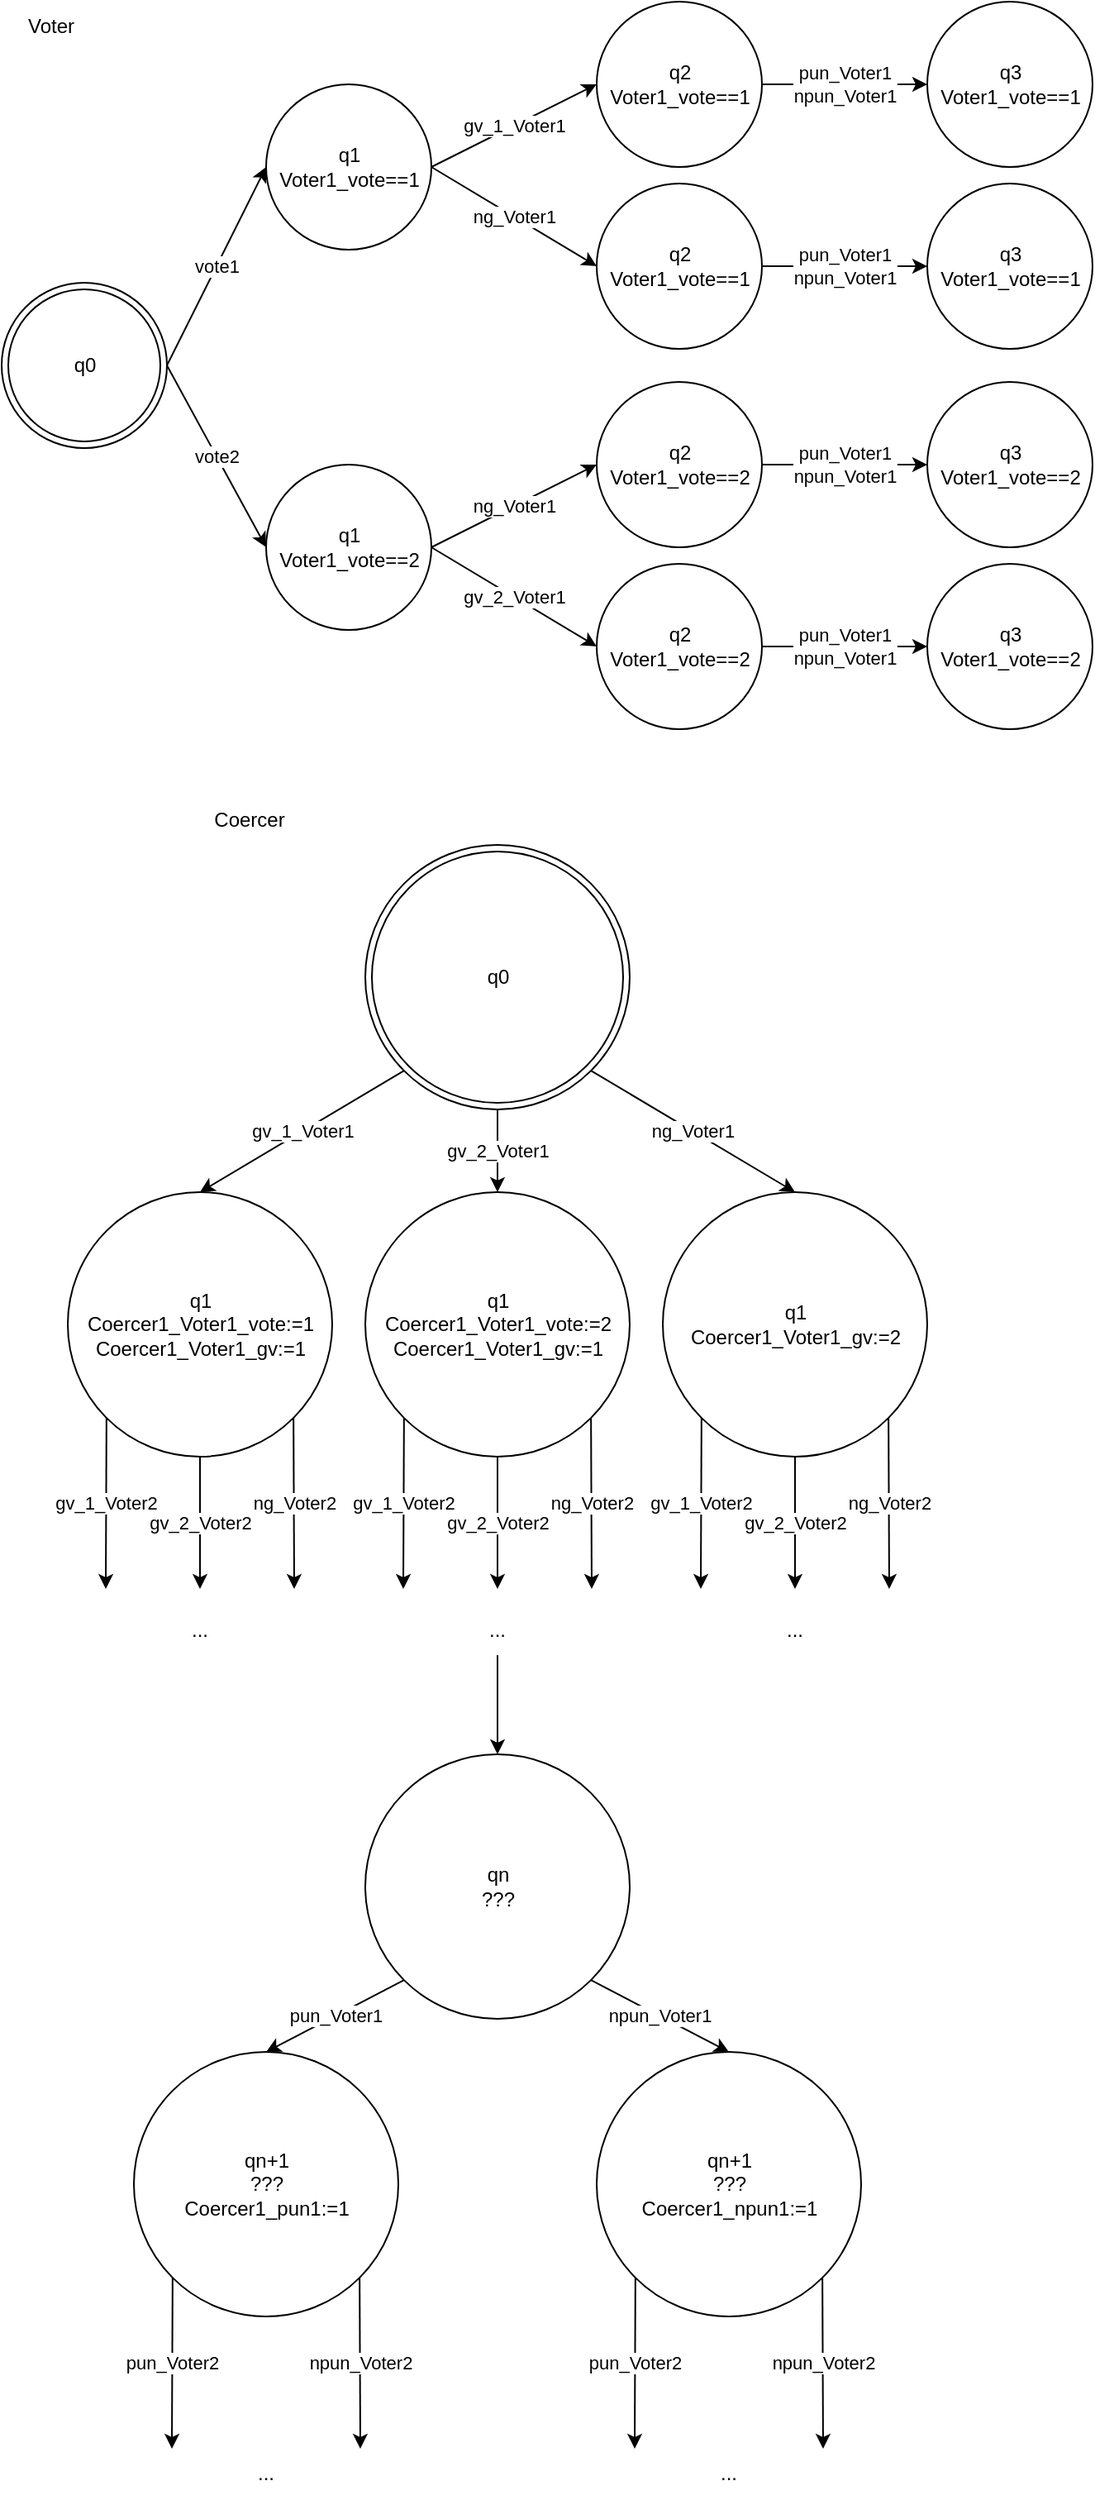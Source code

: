 <mxfile>
    <diagram id="Nii93QJuHP6GY2YIdgYS" name="Page-1">
        <mxGraphModel dx="983" dy="1293" grid="1" gridSize="10" guides="1" tooltips="1" connect="1" arrows="1" fold="1" page="1" pageScale="1" pageWidth="850" pageHeight="1100" math="0" shadow="0">
            <root>
                <mxCell id="0"/>
                <mxCell id="1" parent="0"/>
                <mxCell id="10" value="Voter" style="text;html=1;strokeColor=none;fillColor=none;align=center;verticalAlign=middle;whiteSpace=wrap;rounded=0;" parent="1" vertex="1">
                    <mxGeometry x="40" y="40" width="60" height="30" as="geometry"/>
                </mxCell>
                <mxCell id="35" value="vote1" style="edgeStyle=none;html=1;exitX=1;exitY=0.5;exitDx=0;exitDy=0;entryX=0;entryY=0.5;entryDx=0;entryDy=0;" parent="1" source="33" target="34" edge="1">
                    <mxGeometry relative="1" as="geometry"/>
                </mxCell>
                <mxCell id="37" value="vote2" style="edgeStyle=none;html=1;exitX=1;exitY=0.5;exitDx=0;exitDy=0;entryX=0;entryY=0.5;entryDx=0;entryDy=0;" parent="1" source="33" target="36" edge="1">
                    <mxGeometry relative="1" as="geometry"/>
                </mxCell>
                <mxCell id="33" value="q0" style="ellipse;shape=doubleEllipse;html=1;dashed=0;whitespace=wrap;aspect=fixed;" parent="1" vertex="1">
                    <mxGeometry x="40" y="210" width="100" height="100" as="geometry"/>
                </mxCell>
                <mxCell id="39" value="gv_1_Voter1" style="edgeStyle=none;html=1;exitX=1;exitY=0.5;exitDx=0;exitDy=0;entryX=0;entryY=0.5;entryDx=0;entryDy=0;" parent="1" source="34" target="38" edge="1">
                    <mxGeometry relative="1" as="geometry"/>
                </mxCell>
                <mxCell id="45" value="ng_Voter1" style="edgeStyle=none;html=1;exitX=1;exitY=0.5;exitDx=0;exitDy=0;entryX=0;entryY=0.5;entryDx=0;entryDy=0;" parent="1" source="34" target="42" edge="1">
                    <mxGeometry relative="1" as="geometry"/>
                </mxCell>
                <mxCell id="34" value="q1&lt;br&gt;Voter1_vote==1" style="shape=ellipse;html=1;dashed=0;whitespace=wrap;aspect=fixed;perimeter=ellipsePerimeter;" parent="1" vertex="1">
                    <mxGeometry x="200" y="90" width="100" height="100" as="geometry"/>
                </mxCell>
                <mxCell id="41" value="gv_2_Voter1" style="edgeStyle=none;html=1;exitX=1;exitY=0.5;exitDx=0;exitDy=0;entryX=0;entryY=0.5;entryDx=0;entryDy=0;" parent="1" source="36" target="40" edge="1">
                    <mxGeometry relative="1" as="geometry"/>
                </mxCell>
                <mxCell id="44" value="ng_Voter1" style="edgeStyle=none;html=1;exitX=1;exitY=0.5;exitDx=0;exitDy=0;entryX=0;entryY=0.5;entryDx=0;entryDy=0;" parent="1" source="36" target="43" edge="1">
                    <mxGeometry relative="1" as="geometry"/>
                </mxCell>
                <mxCell id="36" value="q1&lt;br&gt;Voter1_vote==2" style="shape=ellipse;html=1;dashed=0;whitespace=wrap;aspect=fixed;perimeter=ellipsePerimeter;" parent="1" vertex="1">
                    <mxGeometry x="200" y="320" width="100" height="100" as="geometry"/>
                </mxCell>
                <mxCell id="52" value="pun_Voter1&lt;br&gt;npun_Voter1" style="edgeStyle=none;html=1;exitX=1;exitY=0.5;exitDx=0;exitDy=0;entryX=0;entryY=0.5;entryDx=0;entryDy=0;" parent="1" source="38" target="51" edge="1">
                    <mxGeometry relative="1" as="geometry">
                        <Array as="points">
                            <mxPoint x="550" y="90"/>
                        </Array>
                    </mxGeometry>
                </mxCell>
                <mxCell id="38" value="q2&lt;br&gt;Voter1_vote==1" style="shape=ellipse;html=1;dashed=0;whitespace=wrap;aspect=fixed;perimeter=ellipsePerimeter;" parent="1" vertex="1">
                    <mxGeometry x="400" y="40" width="100" height="100" as="geometry"/>
                </mxCell>
                <mxCell id="47" value="pun_Voter1&lt;br&gt;npun_Voter1" style="edgeStyle=none;html=1;exitX=1;exitY=0.5;exitDx=0;exitDy=0;entryX=0;entryY=0.5;entryDx=0;entryDy=0;" parent="1" source="40" target="46" edge="1">
                    <mxGeometry relative="1" as="geometry"/>
                </mxCell>
                <mxCell id="40" value="q2&lt;br&gt;Voter1_vote==2" style="shape=ellipse;html=1;dashed=0;whitespace=wrap;aspect=fixed;perimeter=ellipsePerimeter;" parent="1" vertex="1">
                    <mxGeometry x="400" y="380" width="100" height="100" as="geometry"/>
                </mxCell>
                <mxCell id="53" value="pun_Voter1&lt;br&gt;npun_Voter1" style="edgeStyle=none;html=1;exitX=1;exitY=0.5;exitDx=0;exitDy=0;entryX=0;entryY=0.5;entryDx=0;entryDy=0;" parent="1" source="42" target="50" edge="1">
                    <mxGeometry relative="1" as="geometry"/>
                </mxCell>
                <mxCell id="42" value="q2&lt;br&gt;Voter1_vote==1" style="shape=ellipse;html=1;dashed=0;whitespace=wrap;aspect=fixed;perimeter=ellipsePerimeter;" parent="1" vertex="1">
                    <mxGeometry x="400" y="150" width="100" height="100" as="geometry"/>
                </mxCell>
                <mxCell id="54" value="pun_Voter1&lt;br&gt;npun_Voter1" style="edgeStyle=none;html=1;exitX=1;exitY=0.5;exitDx=0;exitDy=0;entryX=0;entryY=0.5;entryDx=0;entryDy=0;" parent="1" source="43" target="49" edge="1">
                    <mxGeometry relative="1" as="geometry"/>
                </mxCell>
                <mxCell id="43" value="q2&lt;br&gt;Voter1_vote==2" style="shape=ellipse;html=1;dashed=0;whitespace=wrap;aspect=fixed;perimeter=ellipsePerimeter;" parent="1" vertex="1">
                    <mxGeometry x="400" y="270" width="100" height="100" as="geometry"/>
                </mxCell>
                <mxCell id="46" value="q3&lt;br&gt;Voter1_vote==2" style="shape=ellipse;html=1;dashed=0;whitespace=wrap;aspect=fixed;perimeter=ellipsePerimeter;" parent="1" vertex="1">
                    <mxGeometry x="600" y="380" width="100" height="100" as="geometry"/>
                </mxCell>
                <mxCell id="49" value="q3&lt;br&gt;Voter1_vote==2" style="shape=ellipse;html=1;dashed=0;whitespace=wrap;aspect=fixed;perimeter=ellipsePerimeter;" parent="1" vertex="1">
                    <mxGeometry x="600" y="270" width="100" height="100" as="geometry"/>
                </mxCell>
                <mxCell id="50" value="q3&lt;br&gt;Voter1_vote==1" style="shape=ellipse;html=1;dashed=0;whitespace=wrap;aspect=fixed;perimeter=ellipsePerimeter;" parent="1" vertex="1">
                    <mxGeometry x="600" y="150" width="100" height="100" as="geometry"/>
                </mxCell>
                <mxCell id="51" value="q3&lt;br&gt;Voter1_vote==1" style="shape=ellipse;html=1;dashed=0;whitespace=wrap;aspect=fixed;perimeter=ellipsePerimeter;" parent="1" vertex="1">
                    <mxGeometry x="600" y="40" width="100" height="100" as="geometry"/>
                </mxCell>
                <mxCell id="93" value="Coercer" style="text;html=1;strokeColor=none;fillColor=none;align=center;verticalAlign=middle;whiteSpace=wrap;rounded=0;" parent="1" vertex="1">
                    <mxGeometry x="160" y="520" width="60" height="30" as="geometry"/>
                </mxCell>
                <mxCell id="99" value="gv_1_Voter1" style="edgeStyle=none;html=1;exitX=0;exitY=1;exitDx=0;exitDy=0;entryX=0.5;entryY=0;entryDx=0;entryDy=0;" edge="1" parent="1" source="95" target="102">
                    <mxGeometry relative="1" as="geometry">
                        <mxPoint x="210" y="760.0" as="targetPoint"/>
                    </mxGeometry>
                </mxCell>
                <mxCell id="100" value="gv_2_Voter1" style="edgeStyle=none;html=1;exitX=0.5;exitY=1;exitDx=0;exitDy=0;entryX=0.5;entryY=0;entryDx=0;entryDy=0;" edge="1" parent="1" source="95" target="104">
                    <mxGeometry relative="1" as="geometry">
                        <mxPoint x="340" y="760" as="targetPoint"/>
                    </mxGeometry>
                </mxCell>
                <mxCell id="101" value="ng_Voter1" style="edgeStyle=none;html=1;exitX=1;exitY=1;exitDx=0;exitDy=0;entryX=0.5;entryY=0;entryDx=0;entryDy=0;" edge="1" parent="1" source="95" target="103">
                    <mxGeometry relative="1" as="geometry">
                        <mxPoint x="470" y="760" as="targetPoint"/>
                    </mxGeometry>
                </mxCell>
                <mxCell id="95" value="q0" style="ellipse;shape=doubleEllipse;html=1;dashed=0;whitespace=wrap;aspect=fixed;" vertex="1" parent="1">
                    <mxGeometry x="260" y="550" width="160" height="160" as="geometry"/>
                </mxCell>
                <mxCell id="102" value="q1&lt;br&gt;Coercer1_Voter1_vote:=1&lt;br&gt;Coercer1_Voter1_gv:=1" style="shape=ellipse;html=1;dashed=0;whitespace=wrap;aspect=fixed;perimeter=ellipsePerimeter;" vertex="1" parent="1">
                    <mxGeometry x="80" y="760" width="160" height="160" as="geometry"/>
                </mxCell>
                <mxCell id="103" value="q1&lt;br&gt;Coercer1_Voter1_gv:=2" style="shape=ellipse;html=1;dashed=0;whitespace=wrap;aspect=fixed;perimeter=ellipsePerimeter;" vertex="1" parent="1">
                    <mxGeometry x="440" y="760" width="160" height="160" as="geometry"/>
                </mxCell>
                <mxCell id="104" value="q1&lt;br&gt;Coercer1_Voter1_vote:=2&lt;br&gt;Coercer1_Voter1_gv:=1" style="shape=ellipse;html=1;dashed=0;whitespace=wrap;aspect=fixed;perimeter=ellipsePerimeter;" vertex="1" parent="1">
                    <mxGeometry x="260" y="760" width="160" height="160" as="geometry"/>
                </mxCell>
                <mxCell id="107" value="gv_1_Voter2" style="edgeStyle=none;html=1;exitX=0;exitY=1;exitDx=0;exitDy=0;" edge="1" parent="1" source="102">
                    <mxGeometry relative="1" as="geometry">
                        <mxPoint x="293.431" y="696.569" as="sourcePoint"/>
                        <mxPoint x="103" y="1000" as="targetPoint"/>
                    </mxGeometry>
                </mxCell>
                <mxCell id="108" value="gv_2_Voter2" style="edgeStyle=none;html=1;exitX=0.5;exitY=1;exitDx=0;exitDy=0;" edge="1" parent="1" source="102">
                    <mxGeometry relative="1" as="geometry">
                        <mxPoint x="350.0" y="720.0" as="sourcePoint"/>
                        <mxPoint x="160" y="1000" as="targetPoint"/>
                    </mxGeometry>
                </mxCell>
                <mxCell id="109" value="ng_Voter2" style="edgeStyle=none;html=1;exitX=1;exitY=1;exitDx=0;exitDy=0;" edge="1" parent="1" source="102">
                    <mxGeometry relative="1" as="geometry">
                        <mxPoint x="406.569" y="696.569" as="sourcePoint"/>
                        <mxPoint x="217" y="1000" as="targetPoint"/>
                    </mxGeometry>
                </mxCell>
                <mxCell id="110" value="gv_1_Voter2" style="edgeStyle=none;html=1;exitX=0;exitY=1;exitDx=0;exitDy=0;" edge="1" parent="1" source="104">
                    <mxGeometry relative="1" as="geometry">
                        <mxPoint x="113.431" y="906.569" as="sourcePoint"/>
                        <mxPoint x="283" y="1000" as="targetPoint"/>
                    </mxGeometry>
                </mxCell>
                <mxCell id="111" value="gv_2_Voter2" style="edgeStyle=none;html=1;exitX=0.5;exitY=1;exitDx=0;exitDy=0;" edge="1" parent="1" source="104">
                    <mxGeometry relative="1" as="geometry">
                        <mxPoint x="170.0" y="930.0" as="sourcePoint"/>
                        <mxPoint x="340" y="1000" as="targetPoint"/>
                    </mxGeometry>
                </mxCell>
                <mxCell id="112" value="ng_Voter2" style="edgeStyle=none;html=1;exitX=1;exitY=1;exitDx=0;exitDy=0;" edge="1" parent="1" source="104">
                    <mxGeometry relative="1" as="geometry">
                        <mxPoint x="226.569" y="906.569" as="sourcePoint"/>
                        <mxPoint x="397" y="1000" as="targetPoint"/>
                    </mxGeometry>
                </mxCell>
                <mxCell id="113" value="gv_1_Voter2" style="edgeStyle=none;html=1;exitX=0;exitY=1;exitDx=0;exitDy=0;" edge="1" parent="1" source="103">
                    <mxGeometry relative="1" as="geometry">
                        <mxPoint x="123.431" y="916.569" as="sourcePoint"/>
                        <mxPoint x="463" y="1000" as="targetPoint"/>
                    </mxGeometry>
                </mxCell>
                <mxCell id="114" value="gv_2_Voter2" style="edgeStyle=none;html=1;exitX=0.5;exitY=1;exitDx=0;exitDy=0;" edge="1" parent="1" source="103">
                    <mxGeometry relative="1" as="geometry">
                        <mxPoint x="180.0" y="940.0" as="sourcePoint"/>
                        <mxPoint x="520" y="1000" as="targetPoint"/>
                    </mxGeometry>
                </mxCell>
                <mxCell id="115" value="ng_Voter2" style="edgeStyle=none;html=1;exitX=1;exitY=1;exitDx=0;exitDy=0;" edge="1" parent="1" source="103">
                    <mxGeometry relative="1" as="geometry">
                        <mxPoint x="236.569" y="916.569" as="sourcePoint"/>
                        <mxPoint x="577" y="1000" as="targetPoint"/>
                    </mxGeometry>
                </mxCell>
                <mxCell id="116" value="..." style="text;html=1;strokeColor=none;fillColor=none;align=center;verticalAlign=middle;whiteSpace=wrap;rounded=0;" vertex="1" parent="1">
                    <mxGeometry x="310" y="1010" width="60" height="30" as="geometry"/>
                </mxCell>
                <mxCell id="117" value="..." style="text;html=1;strokeColor=none;fillColor=none;align=center;verticalAlign=middle;whiteSpace=wrap;rounded=0;" vertex="1" parent="1">
                    <mxGeometry x="130" y="1010" width="60" height="30" as="geometry"/>
                </mxCell>
                <mxCell id="118" value="..." style="text;html=1;strokeColor=none;fillColor=none;align=center;verticalAlign=middle;whiteSpace=wrap;rounded=0;" vertex="1" parent="1">
                    <mxGeometry x="490" y="1010" width="60" height="30" as="geometry"/>
                </mxCell>
                <mxCell id="125" value="pun_Voter1" style="edgeStyle=none;html=1;exitX=0;exitY=1;exitDx=0;exitDy=0;entryX=0.5;entryY=0;entryDx=0;entryDy=0;" edge="1" parent="1" source="120" target="122">
                    <mxGeometry relative="1" as="geometry"/>
                </mxCell>
                <mxCell id="126" value="npun_Voter1" style="edgeStyle=none;html=1;exitX=1;exitY=1;exitDx=0;exitDy=0;entryX=0.5;entryY=0;entryDx=0;entryDy=0;" edge="1" parent="1" source="120" target="123">
                    <mxGeometry relative="1" as="geometry"/>
                </mxCell>
                <mxCell id="120" value="qn&lt;br&gt;???" style="shape=ellipse;html=1;dashed=0;whitespace=wrap;aspect=fixed;perimeter=ellipsePerimeter;" vertex="1" parent="1">
                    <mxGeometry x="260" y="1100" width="160" height="160" as="geometry"/>
                </mxCell>
                <mxCell id="121" value="" style="edgeStyle=none;html=1;entryX=0.5;entryY=0;entryDx=0;entryDy=0;exitX=0.5;exitY=1;exitDx=0;exitDy=0;" edge="1" parent="1" source="116" target="120">
                    <mxGeometry relative="1" as="geometry">
                        <mxPoint x="360" y="1060" as="sourcePoint"/>
                        <mxPoint x="350.0" y="1010.0" as="targetPoint"/>
                    </mxGeometry>
                </mxCell>
                <mxCell id="122" value="qn+1&lt;br&gt;???&lt;br&gt;Coercer1_pun1:=1" style="shape=ellipse;html=1;dashed=0;whitespace=wrap;aspect=fixed;perimeter=ellipsePerimeter;" vertex="1" parent="1">
                    <mxGeometry x="120" y="1280" width="160" height="160" as="geometry"/>
                </mxCell>
                <mxCell id="123" value="qn+1&lt;br&gt;???&lt;br&gt;Coercer1_npun1:=1" style="shape=ellipse;html=1;dashed=0;whitespace=wrap;aspect=fixed;perimeter=ellipsePerimeter;" vertex="1" parent="1">
                    <mxGeometry x="400" y="1280" width="160" height="160" as="geometry"/>
                </mxCell>
                <mxCell id="127" value="pun_Voter2" style="edgeStyle=none;html=1;exitX=0;exitY=1;exitDx=0;exitDy=0;" edge="1" parent="1" source="122">
                    <mxGeometry relative="1" as="geometry">
                        <mxPoint x="231.711" y="1499.999" as="sourcePoint"/>
                        <mxPoint x="143" y="1520" as="targetPoint"/>
                    </mxGeometry>
                </mxCell>
                <mxCell id="128" value="npun_Voter2" style="edgeStyle=none;html=1;exitX=1;exitY=1;exitDx=0;exitDy=0;" edge="1" parent="1" source="122">
                    <mxGeometry relative="1" as="geometry">
                        <mxPoint x="259.999" y="1529.999" as="sourcePoint"/>
                        <mxPoint x="257" y="1520" as="targetPoint"/>
                    </mxGeometry>
                </mxCell>
                <mxCell id="129" value="pun_Voter2" style="edgeStyle=none;html=1;exitX=0;exitY=1;exitDx=0;exitDy=0;" edge="1" parent="1" source="123">
                    <mxGeometry relative="1" as="geometry">
                        <mxPoint x="423.021" y="1439.999" as="sourcePoint"/>
                        <mxPoint x="423" y="1520" as="targetPoint"/>
                    </mxGeometry>
                </mxCell>
                <mxCell id="130" value="npun_Voter2" style="edgeStyle=none;html=1;exitX=1;exitY=1;exitDx=0;exitDy=0;" edge="1" parent="1" source="123">
                    <mxGeometry relative="1" as="geometry">
                        <mxPoint x="536.159" y="1439.999" as="sourcePoint"/>
                        <mxPoint x="537" y="1520" as="targetPoint"/>
                    </mxGeometry>
                </mxCell>
                <mxCell id="131" value="..." style="text;html=1;strokeColor=none;fillColor=none;align=center;verticalAlign=middle;whiteSpace=wrap;rounded=0;" vertex="1" parent="1">
                    <mxGeometry x="170" y="1520" width="60" height="30" as="geometry"/>
                </mxCell>
                <mxCell id="132" value="..." style="text;html=1;strokeColor=none;fillColor=none;align=center;verticalAlign=middle;whiteSpace=wrap;rounded=0;" vertex="1" parent="1">
                    <mxGeometry x="450" y="1520" width="60" height="30" as="geometry"/>
                </mxCell>
            </root>
        </mxGraphModel>
    </diagram>
</mxfile>